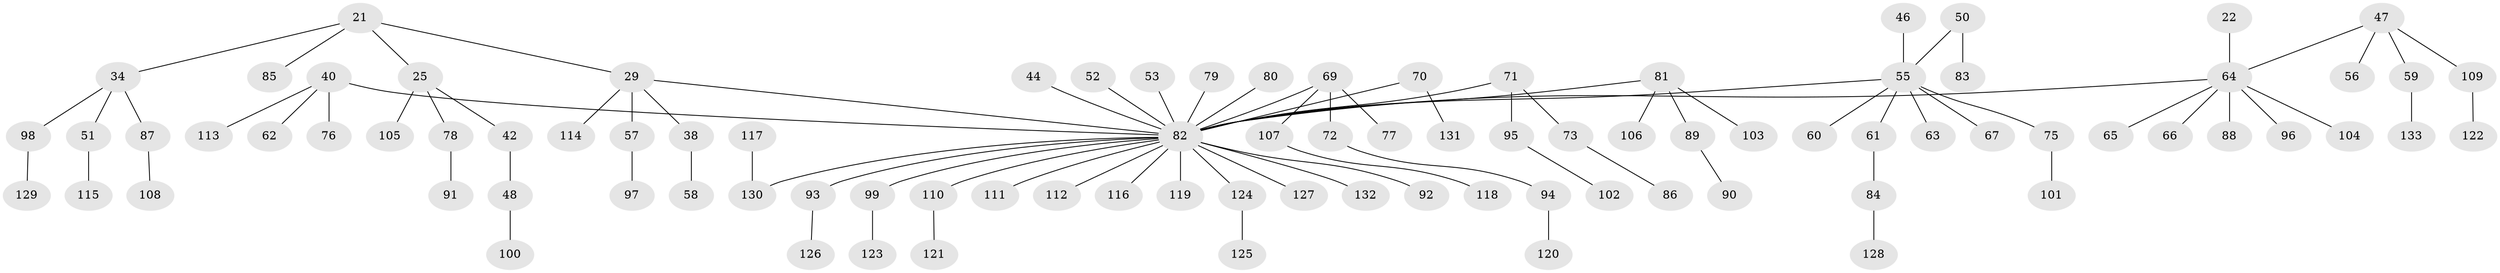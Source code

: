 // original degree distribution, {4: 0.09774436090225563, 5: 0.015037593984962405, 6: 0.015037593984962405, 3: 0.11278195488721804, 7: 0.007518796992481203, 2: 0.2857142857142857, 1: 0.46616541353383456}
// Generated by graph-tools (version 1.1) at 2025/56/03/04/25 21:56:39]
// undirected, 93 vertices, 92 edges
graph export_dot {
graph [start="1"]
  node [color=gray90,style=filled];
  21;
  22;
  25;
  29 [super="+17"];
  34;
  38;
  40 [super="+27"];
  42;
  44;
  46;
  47;
  48;
  50;
  51;
  52;
  53;
  55 [super="+12+18+35+37+39+41+30"];
  56;
  57;
  58;
  59;
  60;
  61;
  62;
  63;
  64 [super="+6+54+8"];
  65;
  66;
  67;
  69;
  70;
  71;
  72;
  73;
  75;
  76;
  77;
  78;
  79;
  80;
  81 [super="+14"];
  82 [super="+26+74+68+36"];
  83;
  84;
  85;
  86;
  87;
  88;
  89;
  90;
  91;
  92;
  93;
  94;
  95;
  96;
  97;
  98;
  99;
  100;
  101;
  102;
  103;
  104;
  105;
  106;
  107;
  108;
  109;
  110;
  111;
  112;
  113;
  114;
  115;
  116;
  117;
  118;
  119;
  120;
  121;
  122;
  123;
  124;
  125;
  126;
  127;
  128;
  129;
  130 [super="+49"];
  131;
  132;
  133;
  21 -- 25;
  21 -- 34;
  21 -- 85;
  21 -- 29;
  22 -- 64;
  25 -- 42;
  25 -- 78;
  25 -- 105;
  29 -- 38;
  29 -- 82;
  29 -- 114;
  29 -- 57;
  34 -- 51;
  34 -- 87;
  34 -- 98;
  38 -- 58;
  40 -- 76;
  40 -- 113;
  40 -- 82;
  40 -- 62;
  42 -- 48;
  44 -- 82;
  46 -- 55;
  47 -- 56;
  47 -- 59;
  47 -- 109;
  47 -- 64;
  48 -- 100;
  50 -- 83;
  50 -- 55;
  51 -- 115;
  52 -- 82;
  53 -- 82;
  55 -- 60;
  55 -- 63;
  55 -- 75;
  55 -- 67;
  55 -- 61;
  55 -- 82;
  57 -- 97;
  59 -- 133;
  61 -- 84;
  64 -- 65;
  64 -- 88;
  64 -- 96;
  64 -- 66;
  64 -- 104;
  64 -- 82;
  69 -- 72;
  69 -- 77;
  69 -- 107;
  69 -- 82;
  70 -- 131;
  70 -- 82;
  71 -- 73;
  71 -- 95;
  71 -- 82;
  72 -- 94;
  73 -- 86;
  75 -- 101;
  78 -- 91;
  79 -- 82;
  80 -- 82;
  81 -- 103;
  81 -- 106;
  81 -- 89;
  81 -- 82;
  82 -- 111;
  82 -- 116;
  82 -- 124;
  82 -- 93;
  82 -- 127;
  82 -- 130;
  82 -- 132;
  82 -- 110;
  82 -- 112;
  82 -- 119;
  82 -- 99;
  82 -- 92;
  84 -- 128;
  87 -- 108;
  89 -- 90;
  93 -- 126;
  94 -- 120;
  95 -- 102;
  98 -- 129;
  99 -- 123;
  107 -- 118;
  109 -- 122;
  110 -- 121;
  117 -- 130;
  124 -- 125;
}
